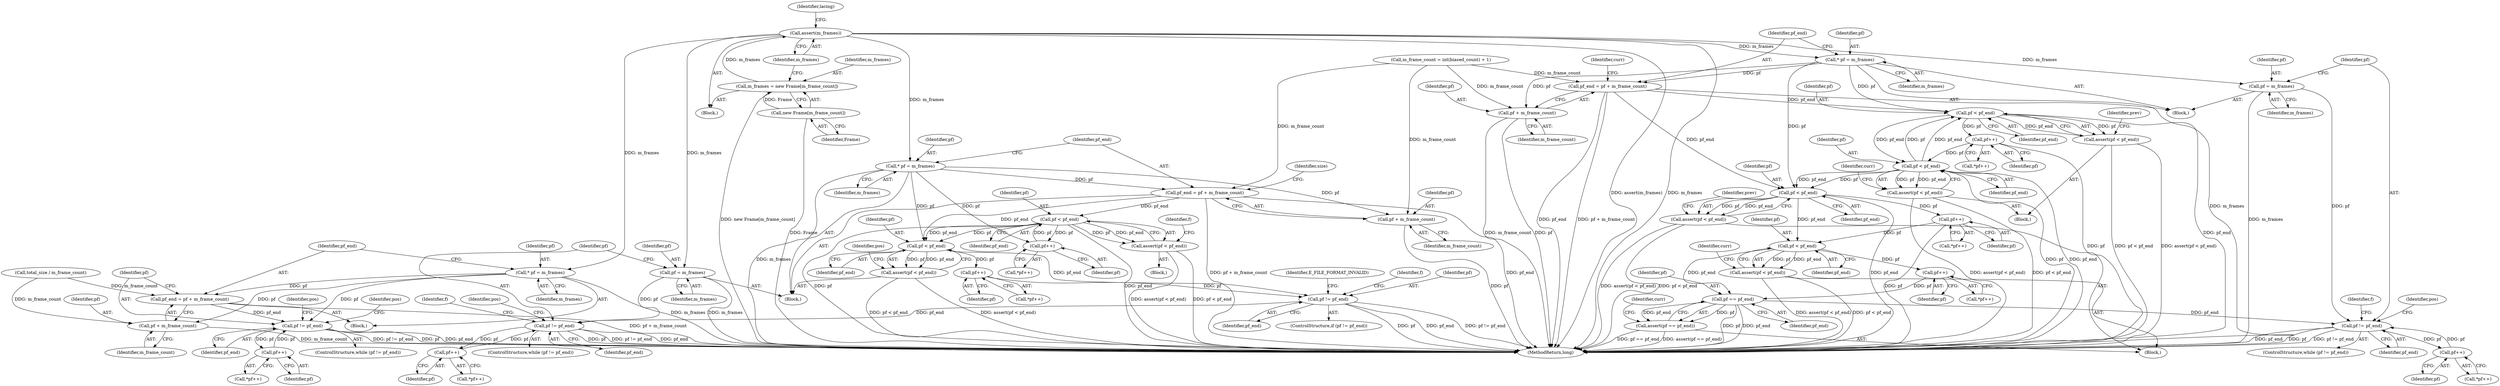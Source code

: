 digraph "1_Android_04839626ed859623901ebd3a5fd483982186b59d_174@API" {
"1000355" [label="(Call,assert(m_frames))"];
"1000351" [label="(Call,m_frames = new Frame[m_frame_count])"];
"1000353" [label="(Call,new Frame[m_frame_count])"];
"1000363" [label="(Call,* pf = m_frames)"];
"1000366" [label="(Call,pf_end = pf + m_frame_count)"];
"1000425" [label="(Call,pf < pf_end)"];
"1000422" [label="(Call,pf++)"];
"1000424" [label="(Call,assert(pf < pf_end))"];
"1000444" [label="(Call,pf < pf_end)"];
"1000443" [label="(Call,assert(pf < pf_end))"];
"1000456" [label="(Call,pf++)"];
"1000459" [label="(Call,pf != pf_end)"];
"1000504" [label="(Call,pf != pf_end)"];
"1000512" [label="(Call,pf++)"];
"1000368" [label="(Call,pf + m_frame_count)"];
"1000500" [label="(Call,pf = m_frames)"];
"1000569" [label="(Call,* pf = m_frames)"];
"1000572" [label="(Call,pf_end = pf + m_frame_count)"];
"1000578" [label="(Call,pf != pf_end)"];
"1000592" [label="(Call,pf++)"];
"1000574" [label="(Call,pf + m_frame_count)"];
"1000672" [label="(Call,* pf = m_frames)"];
"1000675" [label="(Call,pf_end = pf + m_frame_count)"];
"1000717" [label="(Call,pf < pf_end)"];
"1000716" [label="(Call,assert(pf < pf_end))"];
"1000724" [label="(Call,pf++)"];
"1000741" [label="(Call,pf < pf_end)"];
"1000740" [label="(Call,assert(pf < pf_end))"];
"1000832" [label="(Call,pf < pf_end)"];
"1000831" [label="(Call,assert(pf < pf_end))"];
"1000839" [label="(Call,pf++)"];
"1000856" [label="(Call,pf < pf_end)"];
"1000855" [label="(Call,assert(pf < pf_end))"];
"1000863" [label="(Call,pf++)"];
"1000866" [label="(Call,pf == pf_end)"];
"1000865" [label="(Call,assert(pf == pf_end))"];
"1000908" [label="(Call,pf != pf_end)"];
"1000916" [label="(Call,pf++)"];
"1000677" [label="(Call,pf + m_frame_count)"];
"1000904" [label="(Call,pf = m_frames)"];
"1000363" [label="(Call,* pf = m_frames)"];
"1000506" [label="(Identifier,pf_end)"];
"1000741" [label="(Call,pf < pf_end)"];
"1000354" [label="(Identifier,Frame)"];
"1000502" [label="(Identifier,m_frames)"];
"1000359" [label="(Identifier,lacing)"];
"1000370" [label="(Identifier,m_frame_count)"];
"1000569" [label="(Call,* pf = m_frames)"];
"1000585" [label="(Identifier,pos)"];
"1000422" [label="(Call,pf++)"];
"1000839" [label="(Call,pf++)"];
"1000373" [label="(Identifier,size)"];
"1000717" [label="(Call,pf < pf_end)"];
"1000466" [label="(Identifier,f)"];
"1000866" [label="(Call,pf == pf_end)"];
"1000719" [label="(Identifier,pf_end)"];
"1000500" [label="(Call,pf = m_frames)"];
"1000840" [label="(Identifier,pf)"];
"1000353" [label="(Call,new Frame[m_frame_count])"];
"1000122" [label="(Block,)"];
"1000425" [label="(Call,pf < pf_end)"];
"1000716" [label="(Call,assert(pf < pf_end))"];
"1000906" [label="(Identifier,m_frames)"];
"1000534" [label="(Identifier,pos)"];
"1000917" [label="(Identifier,pf)"];
"1000907" [label="(ControlStructure,while (pf != pf_end))"];
"1000356" [label="(Identifier,m_frames)"];
"1000445" [label="(Identifier,pf)"];
"1000460" [label="(Identifier,pf)"];
"1000421" [label="(Call,*pf++)"];
"1000938" [label="(Identifier,pos)"];
"1000857" [label="(Identifier,pf)"];
"1000577" [label="(ControlStructure,while (pf != pf_end))"];
"1000867" [label="(Identifier,pf)"];
"1000572" [label="(Call,pf_end = pf + m_frame_count)"];
"1000831" [label="(Call,assert(pf < pf_end))"];
"1000832" [label="(Call,pf < pf_end)"];
"1000833" [label="(Identifier,pf)"];
"1000858" [label="(Identifier,pf_end)"];
"1000457" [label="(Identifier,pf)"];
"1000443" [label="(Call,assert(pf < pf_end))"];
"1000559" [label="(Call,total_size / m_frame_count)"];
"1000591" [label="(Call,*pf++)"];
"1000675" [label="(Call,pf_end = pf + m_frame_count)"];
"1000424" [label="(Call,assert(pf < pf_end))"];
"1000746" [label="(Identifier,curr)"];
"1000871" [label="(Identifier,curr)"];
"1000580" [label="(Identifier,pf_end)"];
"1000501" [label="(Identifier,pf)"];
"1000678" [label="(Identifier,pf)"];
"1000722" [label="(Identifier,prev)"];
"1000592" [label="(Call,pf++)"];
"1000455" [label="(Call,*pf++)"];
"1000367" [label="(Identifier,pf_end)"];
"1000723" [label="(Call,*pf++)"];
"1000855" [label="(Call,assert(pf < pf_end))"];
"1000575" [label="(Identifier,pf)"];
"1000718" [label="(Identifier,pf)"];
"1000369" [label="(Identifier,pf)"];
"1000905" [label="(Identifier,pf)"];
"1000683" [label="(Identifier,curr)"];
"1000505" [label="(Identifier,pf)"];
"1000352" [label="(Identifier,m_frames)"];
"1000368" [label="(Call,pf + m_frame_count)"];
"1000834" [label="(Identifier,pf_end)"];
"1000513" [label="(Identifier,pf)"];
"1000674" [label="(Identifier,m_frames)"];
"1000725" [label="(Identifier,pf)"];
"1000864" [label="(Identifier,pf)"];
"1000345" [label="(Call,m_frame_count = int(biased_count) + 1)"];
"1000576" [label="(Identifier,m_frame_count)"];
"1000361" [label="(Block,)"];
"1000673" [label="(Identifier,pf)"];
"1000742" [label="(Identifier,pf)"];
"1000351" [label="(Call,m_frames = new Frame[m_frame_count])"];
"1000456" [label="(Call,pf++)"];
"1000503" [label="(ControlStructure,while (pf != pf_end))"];
"1000423" [label="(Identifier,pf)"];
"1000579" [label="(Identifier,pf)"];
"1000868" [label="(Identifier,pf_end)"];
"1000446" [label="(Identifier,pf_end)"];
"1000463" [label="(Identifier,E_FILE_FORMAT_INVALID)"];
"1000942" [label="(MethodReturn,long)"];
"1000504" [label="(Call,pf != pf_end)"];
"1000709" [label="(Block,)"];
"1000863" [label="(Call,pf++)"];
"1000856" [label="(Call,pf < pf_end)"];
"1000724" [label="(Call,pf++)"];
"1000916" [label="(Call,pf++)"];
"1000578" [label="(Call,pf != pf_end)"];
"1000838" [label="(Call,*pf++)"];
"1000458" [label="(ControlStructure,if (pf != pf_end))"];
"1000570" [label="(Identifier,pf)"];
"1000614" [label="(Block,)"];
"1000511" [label="(Call,*pf++)"];
"1000914" [label="(Identifier,f)"];
"1000862" [label="(Call,*pf++)"];
"1000676" [label="(Identifier,pf_end)"];
"1000904" [label="(Call,pf = m_frames)"];
"1000573" [label="(Identifier,pf_end)"];
"1000574" [label="(Call,pf + m_frame_count)"];
"1000611" [label="(Identifier,pos)"];
"1000743" [label="(Identifier,pf_end)"];
"1000593" [label="(Identifier,pf)"];
"1000672" [label="(Call,* pf = m_frames)"];
"1000383" [label="(Block,)"];
"1000541" [label="(Block,)"];
"1000837" [label="(Identifier,prev)"];
"1000364" [label="(Identifier,pf)"];
"1000865" [label="(Call,assert(pf == pf_end))"];
"1000910" [label="(Identifier,pf_end)"];
"1000740" [label="(Call,assert(pf < pf_end))"];
"1000461" [label="(Identifier,pf_end)"];
"1000512" [label="(Call,pf++)"];
"1000444" [label="(Call,pf < pf_end)"];
"1000366" [label="(Call,pf_end = pf + m_frame_count)"];
"1000427" [label="(Identifier,pf_end)"];
"1000826" [label="(Block,)"];
"1000365" [label="(Identifier,m_frames)"];
"1000679" [label="(Identifier,m_frame_count)"];
"1000908" [label="(Call,pf != pf_end)"];
"1000426" [label="(Identifier,pf)"];
"1000677" [label="(Call,pf + m_frame_count)"];
"1000355" [label="(Call,assert(m_frames))"];
"1000861" [label="(Identifier,curr)"];
"1000430" [label="(Identifier,f)"];
"1000459" [label="(Call,pf != pf_end)"];
"1000449" [label="(Identifier,pos)"];
"1000915" [label="(Call,*pf++)"];
"1000510" [label="(Identifier,f)"];
"1000909" [label="(Identifier,pf)"];
"1000571" [label="(Identifier,m_frames)"];
"1000355" -> "1000122"  [label="AST: "];
"1000355" -> "1000356"  [label="CFG: "];
"1000356" -> "1000355"  [label="AST: "];
"1000359" -> "1000355"  [label="CFG: "];
"1000355" -> "1000942"  [label="DDG: m_frames"];
"1000355" -> "1000942"  [label="DDG: assert(m_frames)"];
"1000351" -> "1000355"  [label="DDG: m_frames"];
"1000355" -> "1000363"  [label="DDG: m_frames"];
"1000355" -> "1000500"  [label="DDG: m_frames"];
"1000355" -> "1000569"  [label="DDG: m_frames"];
"1000355" -> "1000672"  [label="DDG: m_frames"];
"1000355" -> "1000904"  [label="DDG: m_frames"];
"1000351" -> "1000122"  [label="AST: "];
"1000351" -> "1000353"  [label="CFG: "];
"1000352" -> "1000351"  [label="AST: "];
"1000353" -> "1000351"  [label="AST: "];
"1000356" -> "1000351"  [label="CFG: "];
"1000351" -> "1000942"  [label="DDG: new Frame[m_frame_count]"];
"1000353" -> "1000351"  [label="DDG: Frame"];
"1000353" -> "1000354"  [label="CFG: "];
"1000354" -> "1000353"  [label="AST: "];
"1000353" -> "1000942"  [label="DDG: Frame"];
"1000363" -> "1000361"  [label="AST: "];
"1000363" -> "1000365"  [label="CFG: "];
"1000364" -> "1000363"  [label="AST: "];
"1000365" -> "1000363"  [label="AST: "];
"1000367" -> "1000363"  [label="CFG: "];
"1000363" -> "1000942"  [label="DDG: m_frames"];
"1000363" -> "1000366"  [label="DDG: pf"];
"1000363" -> "1000368"  [label="DDG: pf"];
"1000363" -> "1000422"  [label="DDG: pf"];
"1000363" -> "1000444"  [label="DDG: pf"];
"1000366" -> "1000361"  [label="AST: "];
"1000366" -> "1000368"  [label="CFG: "];
"1000367" -> "1000366"  [label="AST: "];
"1000368" -> "1000366"  [label="AST: "];
"1000373" -> "1000366"  [label="CFG: "];
"1000366" -> "1000942"  [label="DDG: pf + m_frame_count"];
"1000366" -> "1000942"  [label="DDG: pf_end"];
"1000345" -> "1000366"  [label="DDG: m_frame_count"];
"1000366" -> "1000425"  [label="DDG: pf_end"];
"1000366" -> "1000444"  [label="DDG: pf_end"];
"1000425" -> "1000424"  [label="AST: "];
"1000425" -> "1000427"  [label="CFG: "];
"1000426" -> "1000425"  [label="AST: "];
"1000427" -> "1000425"  [label="AST: "];
"1000424" -> "1000425"  [label="CFG: "];
"1000425" -> "1000942"  [label="DDG: pf_end"];
"1000425" -> "1000942"  [label="DDG: pf"];
"1000425" -> "1000422"  [label="DDG: pf"];
"1000425" -> "1000424"  [label="DDG: pf"];
"1000425" -> "1000424"  [label="DDG: pf_end"];
"1000422" -> "1000425"  [label="DDG: pf"];
"1000425" -> "1000444"  [label="DDG: pf"];
"1000425" -> "1000444"  [label="DDG: pf_end"];
"1000422" -> "1000421"  [label="AST: "];
"1000422" -> "1000423"  [label="CFG: "];
"1000423" -> "1000422"  [label="AST: "];
"1000421" -> "1000422"  [label="CFG: "];
"1000424" -> "1000383"  [label="AST: "];
"1000430" -> "1000424"  [label="CFG: "];
"1000424" -> "1000942"  [label="DDG: pf < pf_end"];
"1000424" -> "1000942"  [label="DDG: assert(pf < pf_end)"];
"1000444" -> "1000443"  [label="AST: "];
"1000444" -> "1000446"  [label="CFG: "];
"1000445" -> "1000444"  [label="AST: "];
"1000446" -> "1000444"  [label="AST: "];
"1000443" -> "1000444"  [label="CFG: "];
"1000444" -> "1000443"  [label="DDG: pf"];
"1000444" -> "1000443"  [label="DDG: pf_end"];
"1000444" -> "1000456"  [label="DDG: pf"];
"1000444" -> "1000459"  [label="DDG: pf_end"];
"1000443" -> "1000361"  [label="AST: "];
"1000449" -> "1000443"  [label="CFG: "];
"1000443" -> "1000942"  [label="DDG: assert(pf < pf_end)"];
"1000443" -> "1000942"  [label="DDG: pf < pf_end"];
"1000456" -> "1000455"  [label="AST: "];
"1000456" -> "1000457"  [label="CFG: "];
"1000457" -> "1000456"  [label="AST: "];
"1000455" -> "1000456"  [label="CFG: "];
"1000456" -> "1000459"  [label="DDG: pf"];
"1000459" -> "1000458"  [label="AST: "];
"1000459" -> "1000461"  [label="CFG: "];
"1000460" -> "1000459"  [label="AST: "];
"1000461" -> "1000459"  [label="AST: "];
"1000463" -> "1000459"  [label="CFG: "];
"1000466" -> "1000459"  [label="CFG: "];
"1000459" -> "1000942"  [label="DDG: pf"];
"1000459" -> "1000942"  [label="DDG: pf_end"];
"1000459" -> "1000942"  [label="DDG: pf != pf_end"];
"1000459" -> "1000504"  [label="DDG: pf_end"];
"1000504" -> "1000503"  [label="AST: "];
"1000504" -> "1000506"  [label="CFG: "];
"1000505" -> "1000504"  [label="AST: "];
"1000506" -> "1000504"  [label="AST: "];
"1000510" -> "1000504"  [label="CFG: "];
"1000534" -> "1000504"  [label="CFG: "];
"1000504" -> "1000942"  [label="DDG: pf_end"];
"1000504" -> "1000942"  [label="DDG: pf"];
"1000504" -> "1000942"  [label="DDG: pf != pf_end"];
"1000512" -> "1000504"  [label="DDG: pf"];
"1000500" -> "1000504"  [label="DDG: pf"];
"1000504" -> "1000512"  [label="DDG: pf"];
"1000512" -> "1000511"  [label="AST: "];
"1000512" -> "1000513"  [label="CFG: "];
"1000513" -> "1000512"  [label="AST: "];
"1000511" -> "1000512"  [label="CFG: "];
"1000368" -> "1000370"  [label="CFG: "];
"1000369" -> "1000368"  [label="AST: "];
"1000370" -> "1000368"  [label="AST: "];
"1000368" -> "1000942"  [label="DDG: pf"];
"1000345" -> "1000368"  [label="DDG: m_frame_count"];
"1000500" -> "1000361"  [label="AST: "];
"1000500" -> "1000502"  [label="CFG: "];
"1000501" -> "1000500"  [label="AST: "];
"1000502" -> "1000500"  [label="AST: "];
"1000505" -> "1000500"  [label="CFG: "];
"1000500" -> "1000942"  [label="DDG: m_frames"];
"1000569" -> "1000541"  [label="AST: "];
"1000569" -> "1000571"  [label="CFG: "];
"1000570" -> "1000569"  [label="AST: "];
"1000571" -> "1000569"  [label="AST: "];
"1000573" -> "1000569"  [label="CFG: "];
"1000569" -> "1000942"  [label="DDG: m_frames"];
"1000569" -> "1000572"  [label="DDG: pf"];
"1000569" -> "1000574"  [label="DDG: pf"];
"1000569" -> "1000578"  [label="DDG: pf"];
"1000572" -> "1000541"  [label="AST: "];
"1000572" -> "1000574"  [label="CFG: "];
"1000573" -> "1000572"  [label="AST: "];
"1000574" -> "1000572"  [label="AST: "];
"1000579" -> "1000572"  [label="CFG: "];
"1000572" -> "1000942"  [label="DDG: pf + m_frame_count"];
"1000559" -> "1000572"  [label="DDG: m_frame_count"];
"1000572" -> "1000578"  [label="DDG: pf_end"];
"1000578" -> "1000577"  [label="AST: "];
"1000578" -> "1000580"  [label="CFG: "];
"1000579" -> "1000578"  [label="AST: "];
"1000580" -> "1000578"  [label="AST: "];
"1000585" -> "1000578"  [label="CFG: "];
"1000611" -> "1000578"  [label="CFG: "];
"1000578" -> "1000942"  [label="DDG: pf"];
"1000578" -> "1000942"  [label="DDG: pf_end"];
"1000578" -> "1000942"  [label="DDG: pf != pf_end"];
"1000592" -> "1000578"  [label="DDG: pf"];
"1000578" -> "1000592"  [label="DDG: pf"];
"1000592" -> "1000591"  [label="AST: "];
"1000592" -> "1000593"  [label="CFG: "];
"1000593" -> "1000592"  [label="AST: "];
"1000591" -> "1000592"  [label="CFG: "];
"1000574" -> "1000576"  [label="CFG: "];
"1000575" -> "1000574"  [label="AST: "];
"1000576" -> "1000574"  [label="AST: "];
"1000574" -> "1000942"  [label="DDG: m_frame_count"];
"1000559" -> "1000574"  [label="DDG: m_frame_count"];
"1000672" -> "1000614"  [label="AST: "];
"1000672" -> "1000674"  [label="CFG: "];
"1000673" -> "1000672"  [label="AST: "];
"1000674" -> "1000672"  [label="AST: "];
"1000676" -> "1000672"  [label="CFG: "];
"1000672" -> "1000942"  [label="DDG: m_frames"];
"1000672" -> "1000675"  [label="DDG: pf"];
"1000672" -> "1000677"  [label="DDG: pf"];
"1000672" -> "1000717"  [label="DDG: pf"];
"1000672" -> "1000832"  [label="DDG: pf"];
"1000675" -> "1000614"  [label="AST: "];
"1000675" -> "1000677"  [label="CFG: "];
"1000676" -> "1000675"  [label="AST: "];
"1000677" -> "1000675"  [label="AST: "];
"1000683" -> "1000675"  [label="CFG: "];
"1000675" -> "1000942"  [label="DDG: pf_end"];
"1000675" -> "1000942"  [label="DDG: pf + m_frame_count"];
"1000345" -> "1000675"  [label="DDG: m_frame_count"];
"1000675" -> "1000717"  [label="DDG: pf_end"];
"1000675" -> "1000832"  [label="DDG: pf_end"];
"1000717" -> "1000716"  [label="AST: "];
"1000717" -> "1000719"  [label="CFG: "];
"1000718" -> "1000717"  [label="AST: "];
"1000719" -> "1000717"  [label="AST: "];
"1000716" -> "1000717"  [label="CFG: "];
"1000717" -> "1000942"  [label="DDG: pf_end"];
"1000717" -> "1000716"  [label="DDG: pf"];
"1000717" -> "1000716"  [label="DDG: pf_end"];
"1000741" -> "1000717"  [label="DDG: pf"];
"1000741" -> "1000717"  [label="DDG: pf_end"];
"1000717" -> "1000724"  [label="DDG: pf"];
"1000717" -> "1000741"  [label="DDG: pf_end"];
"1000716" -> "1000709"  [label="AST: "];
"1000722" -> "1000716"  [label="CFG: "];
"1000716" -> "1000942"  [label="DDG: assert(pf < pf_end)"];
"1000716" -> "1000942"  [label="DDG: pf < pf_end"];
"1000724" -> "1000723"  [label="AST: "];
"1000724" -> "1000725"  [label="CFG: "];
"1000725" -> "1000724"  [label="AST: "];
"1000723" -> "1000724"  [label="CFG: "];
"1000724" -> "1000942"  [label="DDG: pf"];
"1000724" -> "1000741"  [label="DDG: pf"];
"1000741" -> "1000740"  [label="AST: "];
"1000741" -> "1000743"  [label="CFG: "];
"1000742" -> "1000741"  [label="AST: "];
"1000743" -> "1000741"  [label="AST: "];
"1000740" -> "1000741"  [label="CFG: "];
"1000741" -> "1000942"  [label="DDG: pf"];
"1000741" -> "1000942"  [label="DDG: pf_end"];
"1000741" -> "1000740"  [label="DDG: pf"];
"1000741" -> "1000740"  [label="DDG: pf_end"];
"1000741" -> "1000832"  [label="DDG: pf"];
"1000741" -> "1000832"  [label="DDG: pf_end"];
"1000740" -> "1000709"  [label="AST: "];
"1000746" -> "1000740"  [label="CFG: "];
"1000740" -> "1000942"  [label="DDG: assert(pf < pf_end)"];
"1000740" -> "1000942"  [label="DDG: pf < pf_end"];
"1000832" -> "1000831"  [label="AST: "];
"1000832" -> "1000834"  [label="CFG: "];
"1000833" -> "1000832"  [label="AST: "];
"1000834" -> "1000832"  [label="AST: "];
"1000831" -> "1000832"  [label="CFG: "];
"1000832" -> "1000942"  [label="DDG: pf_end"];
"1000832" -> "1000831"  [label="DDG: pf"];
"1000832" -> "1000831"  [label="DDG: pf_end"];
"1000832" -> "1000839"  [label="DDG: pf"];
"1000832" -> "1000856"  [label="DDG: pf_end"];
"1000831" -> "1000826"  [label="AST: "];
"1000837" -> "1000831"  [label="CFG: "];
"1000831" -> "1000942"  [label="DDG: pf < pf_end"];
"1000831" -> "1000942"  [label="DDG: assert(pf < pf_end)"];
"1000839" -> "1000838"  [label="AST: "];
"1000839" -> "1000840"  [label="CFG: "];
"1000840" -> "1000839"  [label="AST: "];
"1000838" -> "1000839"  [label="CFG: "];
"1000839" -> "1000942"  [label="DDG: pf"];
"1000839" -> "1000856"  [label="DDG: pf"];
"1000856" -> "1000855"  [label="AST: "];
"1000856" -> "1000858"  [label="CFG: "];
"1000857" -> "1000856"  [label="AST: "];
"1000858" -> "1000856"  [label="AST: "];
"1000855" -> "1000856"  [label="CFG: "];
"1000856" -> "1000855"  [label="DDG: pf"];
"1000856" -> "1000855"  [label="DDG: pf_end"];
"1000856" -> "1000863"  [label="DDG: pf"];
"1000856" -> "1000866"  [label="DDG: pf_end"];
"1000855" -> "1000826"  [label="AST: "];
"1000861" -> "1000855"  [label="CFG: "];
"1000855" -> "1000942"  [label="DDG: assert(pf < pf_end)"];
"1000855" -> "1000942"  [label="DDG: pf < pf_end"];
"1000863" -> "1000862"  [label="AST: "];
"1000863" -> "1000864"  [label="CFG: "];
"1000864" -> "1000863"  [label="AST: "];
"1000862" -> "1000863"  [label="CFG: "];
"1000863" -> "1000866"  [label="DDG: pf"];
"1000866" -> "1000865"  [label="AST: "];
"1000866" -> "1000868"  [label="CFG: "];
"1000867" -> "1000866"  [label="AST: "];
"1000868" -> "1000866"  [label="AST: "];
"1000865" -> "1000866"  [label="CFG: "];
"1000866" -> "1000942"  [label="DDG: pf"];
"1000866" -> "1000942"  [label="DDG: pf_end"];
"1000866" -> "1000865"  [label="DDG: pf"];
"1000866" -> "1000865"  [label="DDG: pf_end"];
"1000866" -> "1000908"  [label="DDG: pf_end"];
"1000865" -> "1000826"  [label="AST: "];
"1000871" -> "1000865"  [label="CFG: "];
"1000865" -> "1000942"  [label="DDG: pf == pf_end"];
"1000865" -> "1000942"  [label="DDG: assert(pf == pf_end)"];
"1000908" -> "1000907"  [label="AST: "];
"1000908" -> "1000910"  [label="CFG: "];
"1000909" -> "1000908"  [label="AST: "];
"1000910" -> "1000908"  [label="AST: "];
"1000914" -> "1000908"  [label="CFG: "];
"1000938" -> "1000908"  [label="CFG: "];
"1000908" -> "1000942"  [label="DDG: pf != pf_end"];
"1000908" -> "1000942"  [label="DDG: pf_end"];
"1000908" -> "1000942"  [label="DDG: pf"];
"1000904" -> "1000908"  [label="DDG: pf"];
"1000916" -> "1000908"  [label="DDG: pf"];
"1000908" -> "1000916"  [label="DDG: pf"];
"1000916" -> "1000915"  [label="AST: "];
"1000916" -> "1000917"  [label="CFG: "];
"1000917" -> "1000916"  [label="AST: "];
"1000915" -> "1000916"  [label="CFG: "];
"1000677" -> "1000679"  [label="CFG: "];
"1000678" -> "1000677"  [label="AST: "];
"1000679" -> "1000677"  [label="AST: "];
"1000677" -> "1000942"  [label="DDG: pf"];
"1000677" -> "1000942"  [label="DDG: m_frame_count"];
"1000345" -> "1000677"  [label="DDG: m_frame_count"];
"1000904" -> "1000614"  [label="AST: "];
"1000904" -> "1000906"  [label="CFG: "];
"1000905" -> "1000904"  [label="AST: "];
"1000906" -> "1000904"  [label="AST: "];
"1000909" -> "1000904"  [label="CFG: "];
"1000904" -> "1000942"  [label="DDG: m_frames"];
}

